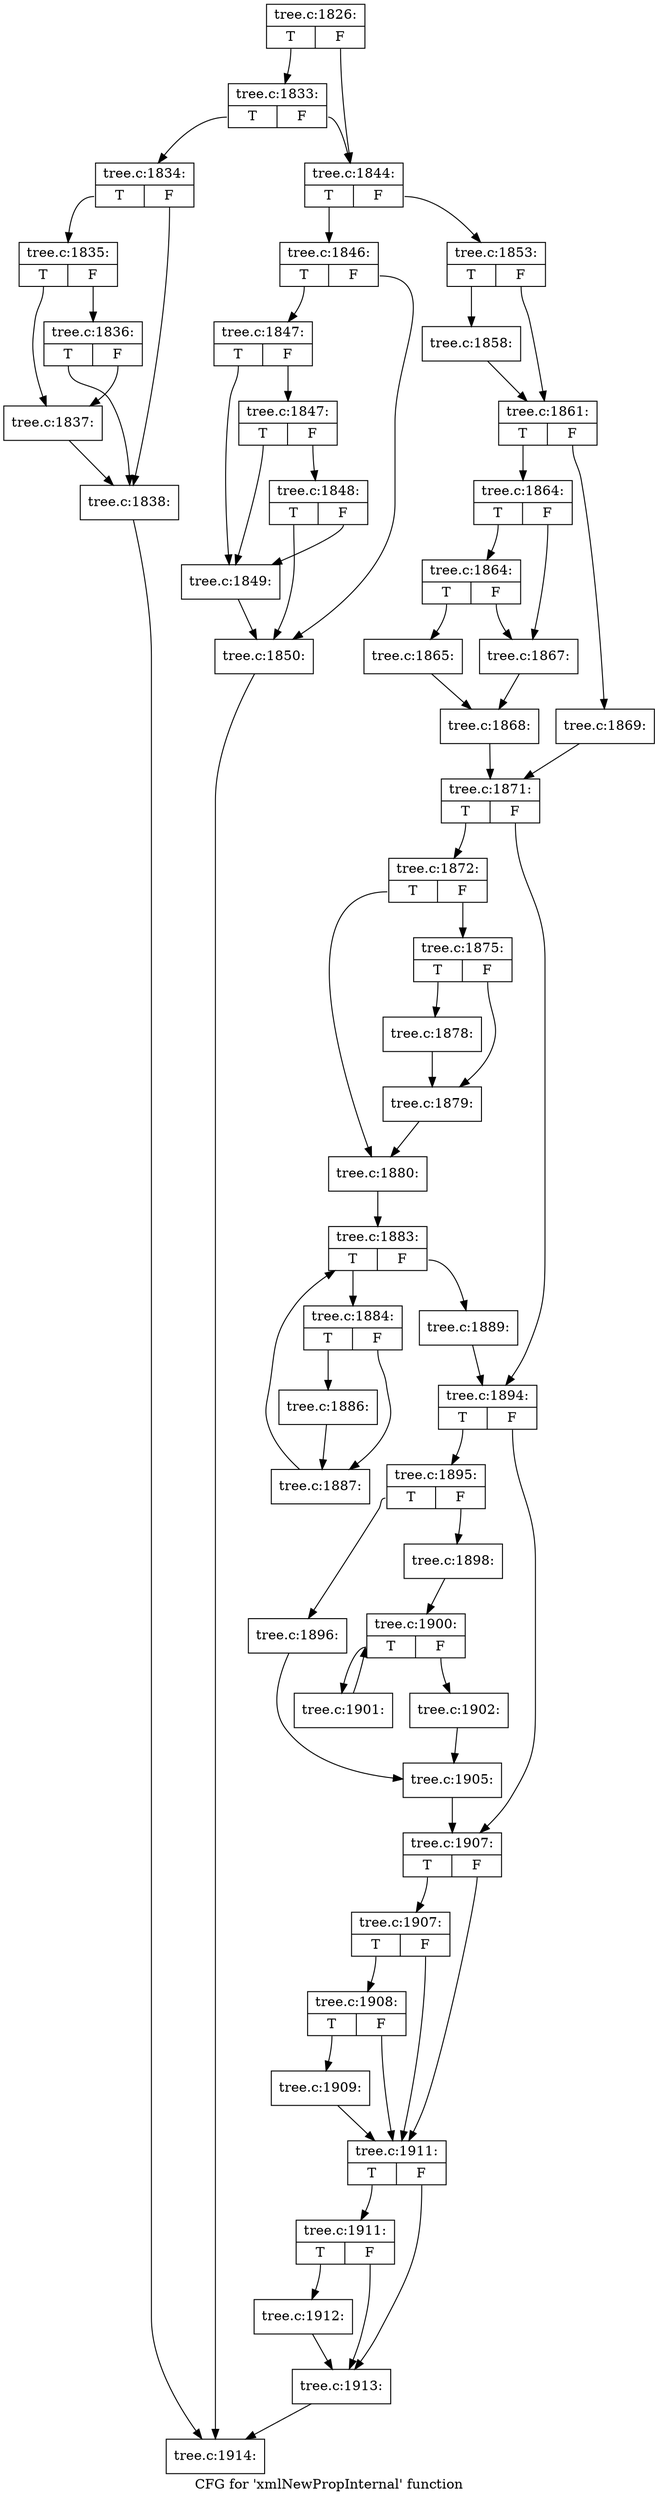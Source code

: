 digraph "CFG for 'xmlNewPropInternal' function" {
	label="CFG for 'xmlNewPropInternal' function";

	Node0x47e5130 [shape=record,label="{tree.c:1826:|{<s0>T|<s1>F}}"];
	Node0x47e5130:s0 -> Node0x47e8f50;
	Node0x47e5130:s1 -> Node0x47e8f00;
	Node0x47e8f50 [shape=record,label="{tree.c:1833:|{<s0>T|<s1>F}}"];
	Node0x47e8f50:s0 -> Node0x47e8eb0;
	Node0x47e8f50:s1 -> Node0x47e8f00;
	Node0x47e8eb0 [shape=record,label="{tree.c:1834:|{<s0>T|<s1>F}}"];
	Node0x47e8eb0:s0 -> Node0x47e9710;
	Node0x47e8eb0:s1 -> Node0x47e96c0;
	Node0x47e9710 [shape=record,label="{tree.c:1835:|{<s0>T|<s1>F}}"];
	Node0x47e9710:s0 -> Node0x47e9670;
	Node0x47e9710:s1 -> Node0x47e9990;
	Node0x47e9990 [shape=record,label="{tree.c:1836:|{<s0>T|<s1>F}}"];
	Node0x47e9990:s0 -> Node0x47e96c0;
	Node0x47e9990:s1 -> Node0x47e9670;
	Node0x47e9670 [shape=record,label="{tree.c:1837:}"];
	Node0x47e9670 -> Node0x47e96c0;
	Node0x47e96c0 [shape=record,label="{tree.c:1838:}"];
	Node0x47e96c0 -> Node0x47e7780;
	Node0x47e8f00 [shape=record,label="{tree.c:1844:|{<s0>T|<s1>F}}"];
	Node0x47e8f00:s0 -> Node0x47eaa40;
	Node0x47e8f00:s1 -> Node0x47eaa90;
	Node0x47eaa40 [shape=record,label="{tree.c:1846:|{<s0>T|<s1>F}}"];
	Node0x47eaa40:s0 -> Node0x47eaef0;
	Node0x47eaa40:s1 -> Node0x47eaea0;
	Node0x47eaef0 [shape=record,label="{tree.c:1847:|{<s0>T|<s1>F}}"];
	Node0x47eaef0:s0 -> Node0x47eae50;
	Node0x47eaef0:s1 -> Node0x47eb1f0;
	Node0x47eb1f0 [shape=record,label="{tree.c:1847:|{<s0>T|<s1>F}}"];
	Node0x47eb1f0:s0 -> Node0x47eae50;
	Node0x47eb1f0:s1 -> Node0x47eb170;
	Node0x47eb170 [shape=record,label="{tree.c:1848:|{<s0>T|<s1>F}}"];
	Node0x47eb170:s0 -> Node0x47eaea0;
	Node0x47eb170:s1 -> Node0x47eae50;
	Node0x47eae50 [shape=record,label="{tree.c:1849:}"];
	Node0x47eae50 -> Node0x47eaea0;
	Node0x47eaea0 [shape=record,label="{tree.c:1850:}"];
	Node0x47eaea0 -> Node0x47e7780;
	Node0x47eaa90 [shape=record,label="{tree.c:1853:|{<s0>T|<s1>F}}"];
	Node0x47eaa90:s0 -> Node0x47ec9f0;
	Node0x47eaa90:s1 -> Node0x47eca40;
	Node0x47ec9f0 [shape=record,label="{tree.c:1858:}"];
	Node0x47ec9f0 -> Node0x47eca40;
	Node0x47eca40 [shape=record,label="{tree.c:1861:|{<s0>T|<s1>F}}"];
	Node0x47eca40:s0 -> Node0x47ed670;
	Node0x47eca40:s1 -> Node0x47ed710;
	Node0x47ed670 [shape=record,label="{tree.c:1864:|{<s0>T|<s1>F}}"];
	Node0x47ed670:s0 -> Node0x47edbc0;
	Node0x47ed670:s1 -> Node0x47edb70;
	Node0x47edbc0 [shape=record,label="{tree.c:1864:|{<s0>T|<s1>F}}"];
	Node0x47edbc0:s0 -> Node0x47edad0;
	Node0x47edbc0:s1 -> Node0x47edb70;
	Node0x47edad0 [shape=record,label="{tree.c:1865:}"];
	Node0x47edad0 -> Node0x47edb20;
	Node0x47edb70 [shape=record,label="{tree.c:1867:}"];
	Node0x47edb70 -> Node0x47edb20;
	Node0x47edb20 [shape=record,label="{tree.c:1868:}"];
	Node0x47edb20 -> Node0x47ed6c0;
	Node0x47ed710 [shape=record,label="{tree.c:1869:}"];
	Node0x47ed710 -> Node0x47ed6c0;
	Node0x47ed6c0 [shape=record,label="{tree.c:1871:|{<s0>T|<s1>F}}"];
	Node0x47ed6c0:s0 -> Node0x47ef000;
	Node0x47ed6c0:s1 -> Node0x47ef050;
	Node0x47ef000 [shape=record,label="{tree.c:1872:|{<s0>T|<s1>F}}"];
	Node0x47ef000:s0 -> Node0x47ef730;
	Node0x47ef000:s1 -> Node0x47ef6e0;
	Node0x47ef6e0 [shape=record,label="{tree.c:1875:|{<s0>T|<s1>F}}"];
	Node0x47ef6e0:s0 -> Node0x47efd80;
	Node0x47ef6e0:s1 -> Node0x47efdd0;
	Node0x47efd80 [shape=record,label="{tree.c:1878:}"];
	Node0x47efd80 -> Node0x47efdd0;
	Node0x47efdd0 [shape=record,label="{tree.c:1879:}"];
	Node0x47efdd0 -> Node0x47ef730;
	Node0x47ef730 [shape=record,label="{tree.c:1880:}"];
	Node0x47ef730 -> Node0x47f0d90;
	Node0x47f0d90 [shape=record,label="{tree.c:1883:|{<s0>T|<s1>F}}"];
	Node0x47f0d90:s0 -> Node0x47f1180;
	Node0x47f0d90:s1 -> Node0x47f0fb0;
	Node0x47f1180 [shape=record,label="{tree.c:1884:|{<s0>T|<s1>F}}"];
	Node0x47f1180:s0 -> Node0x47f1590;
	Node0x47f1180:s1 -> Node0x47f15e0;
	Node0x47f1590 [shape=record,label="{tree.c:1886:}"];
	Node0x47f1590 -> Node0x47f15e0;
	Node0x47f15e0 [shape=record,label="{tree.c:1887:}"];
	Node0x47f15e0 -> Node0x47f0d90;
	Node0x47f0fb0 [shape=record,label="{tree.c:1889:}"];
	Node0x47f0fb0 -> Node0x47ef050;
	Node0x47ef050 [shape=record,label="{tree.c:1894:|{<s0>T|<s1>F}}"];
	Node0x47ef050:s0 -> Node0x47f2150;
	Node0x47ef050:s1 -> Node0x47f21a0;
	Node0x47f2150 [shape=record,label="{tree.c:1895:|{<s0>T|<s1>F}}"];
	Node0x47f2150:s0 -> Node0x47f2560;
	Node0x47f2150:s1 -> Node0x47f2600;
	Node0x47f2560 [shape=record,label="{tree.c:1896:}"];
	Node0x47f2560 -> Node0x47f25b0;
	Node0x47f2600 [shape=record,label="{tree.c:1898:}"];
	Node0x47f2600 -> Node0x47f32a0;
	Node0x47f32a0 [shape=record,label="{tree.c:1900:|{<s0>T|<s1>F}}"];
	Node0x47f32a0:s0 -> Node0x47f37c0;
	Node0x47f32a0:s1 -> Node0x47f34c0;
	Node0x47f37c0 [shape=record,label="{tree.c:1901:}"];
	Node0x47f37c0 -> Node0x47f32a0;
	Node0x47f34c0 [shape=record,label="{tree.c:1902:}"];
	Node0x47f34c0 -> Node0x47f25b0;
	Node0x47f25b0 [shape=record,label="{tree.c:1905:}"];
	Node0x47f25b0 -> Node0x47f21a0;
	Node0x47f21a0 [shape=record,label="{tree.c:1907:|{<s0>T|<s1>F}}"];
	Node0x47f21a0:s0 -> Node0x47f4340;
	Node0x47f21a0:s1 -> Node0x47f4270;
	Node0x47f4340 [shape=record,label="{tree.c:1907:|{<s0>T|<s1>F}}"];
	Node0x47f4340:s0 -> Node0x47f42c0;
	Node0x47f4340:s1 -> Node0x47f4270;
	Node0x47f42c0 [shape=record,label="{tree.c:1908:|{<s0>T|<s1>F}}"];
	Node0x47f42c0:s0 -> Node0x47f4220;
	Node0x47f42c0:s1 -> Node0x47f4270;
	Node0x47f4220 [shape=record,label="{tree.c:1909:}"];
	Node0x47f4220 -> Node0x47f4270;
	Node0x47f4270 [shape=record,label="{tree.c:1911:|{<s0>T|<s1>F}}"];
	Node0x47f4270:s0 -> Node0x47f5310;
	Node0x47f4270:s1 -> Node0x47f52c0;
	Node0x47f5310 [shape=record,label="{tree.c:1911:|{<s0>T|<s1>F}}"];
	Node0x47f5310:s0 -> Node0x47f5270;
	Node0x47f5310:s1 -> Node0x47f52c0;
	Node0x47f5270 [shape=record,label="{tree.c:1912:}"];
	Node0x47f5270 -> Node0x47f52c0;
	Node0x47f52c0 [shape=record,label="{tree.c:1913:}"];
	Node0x47f52c0 -> Node0x47e7780;
	Node0x47e7780 [shape=record,label="{tree.c:1914:}"];
}
